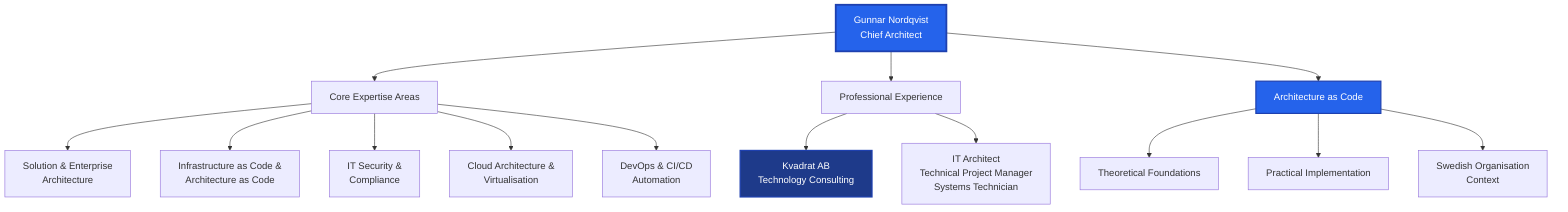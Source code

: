 graph TB
    Author[Gunnar Nordqvist<br/>Chief Architect]
    
    Author --> Expertise[Core Expertise Areas]
    Author --> Experience[Professional Experience]
    Author --> Book[Architecture as Code]
    
    Expertise --> SolArch[Solution & Enterprise<br/>Architecture]
    Expertise --> IaC[Infrastructure as Code &<br/>Architecture as Code]
    Expertise --> Security[IT Security &<br/>Compliance]
    Expertise --> Cloud[Cloud Architecture &<br/>Virtualisation]
    Expertise --> DevOps[DevOps & CI/CD<br/>Automation]
    
    Experience --> Kvadrat[Kvadrat AB<br/>Technology Consulting]
    Experience --> Roles[IT Architect<br/>Technical Project Manager<br/>Systems Technician]
    
    Book --> Principles[Theoretical Foundations]
    Book --> Practice[Practical Implementation]
    Book --> Swedish[Swedish Organisation<br/>Context]
    
    style Author fill:#2563eb,stroke:#1e40af,stroke-width:3px,color:#fff
    style Book fill:#2563eb,stroke:#1e40af,stroke-width:2px,color:#fff
    style Kvadrat fill:#1e3a8a,stroke:#1e40af,stroke-width:2px,color:#fff